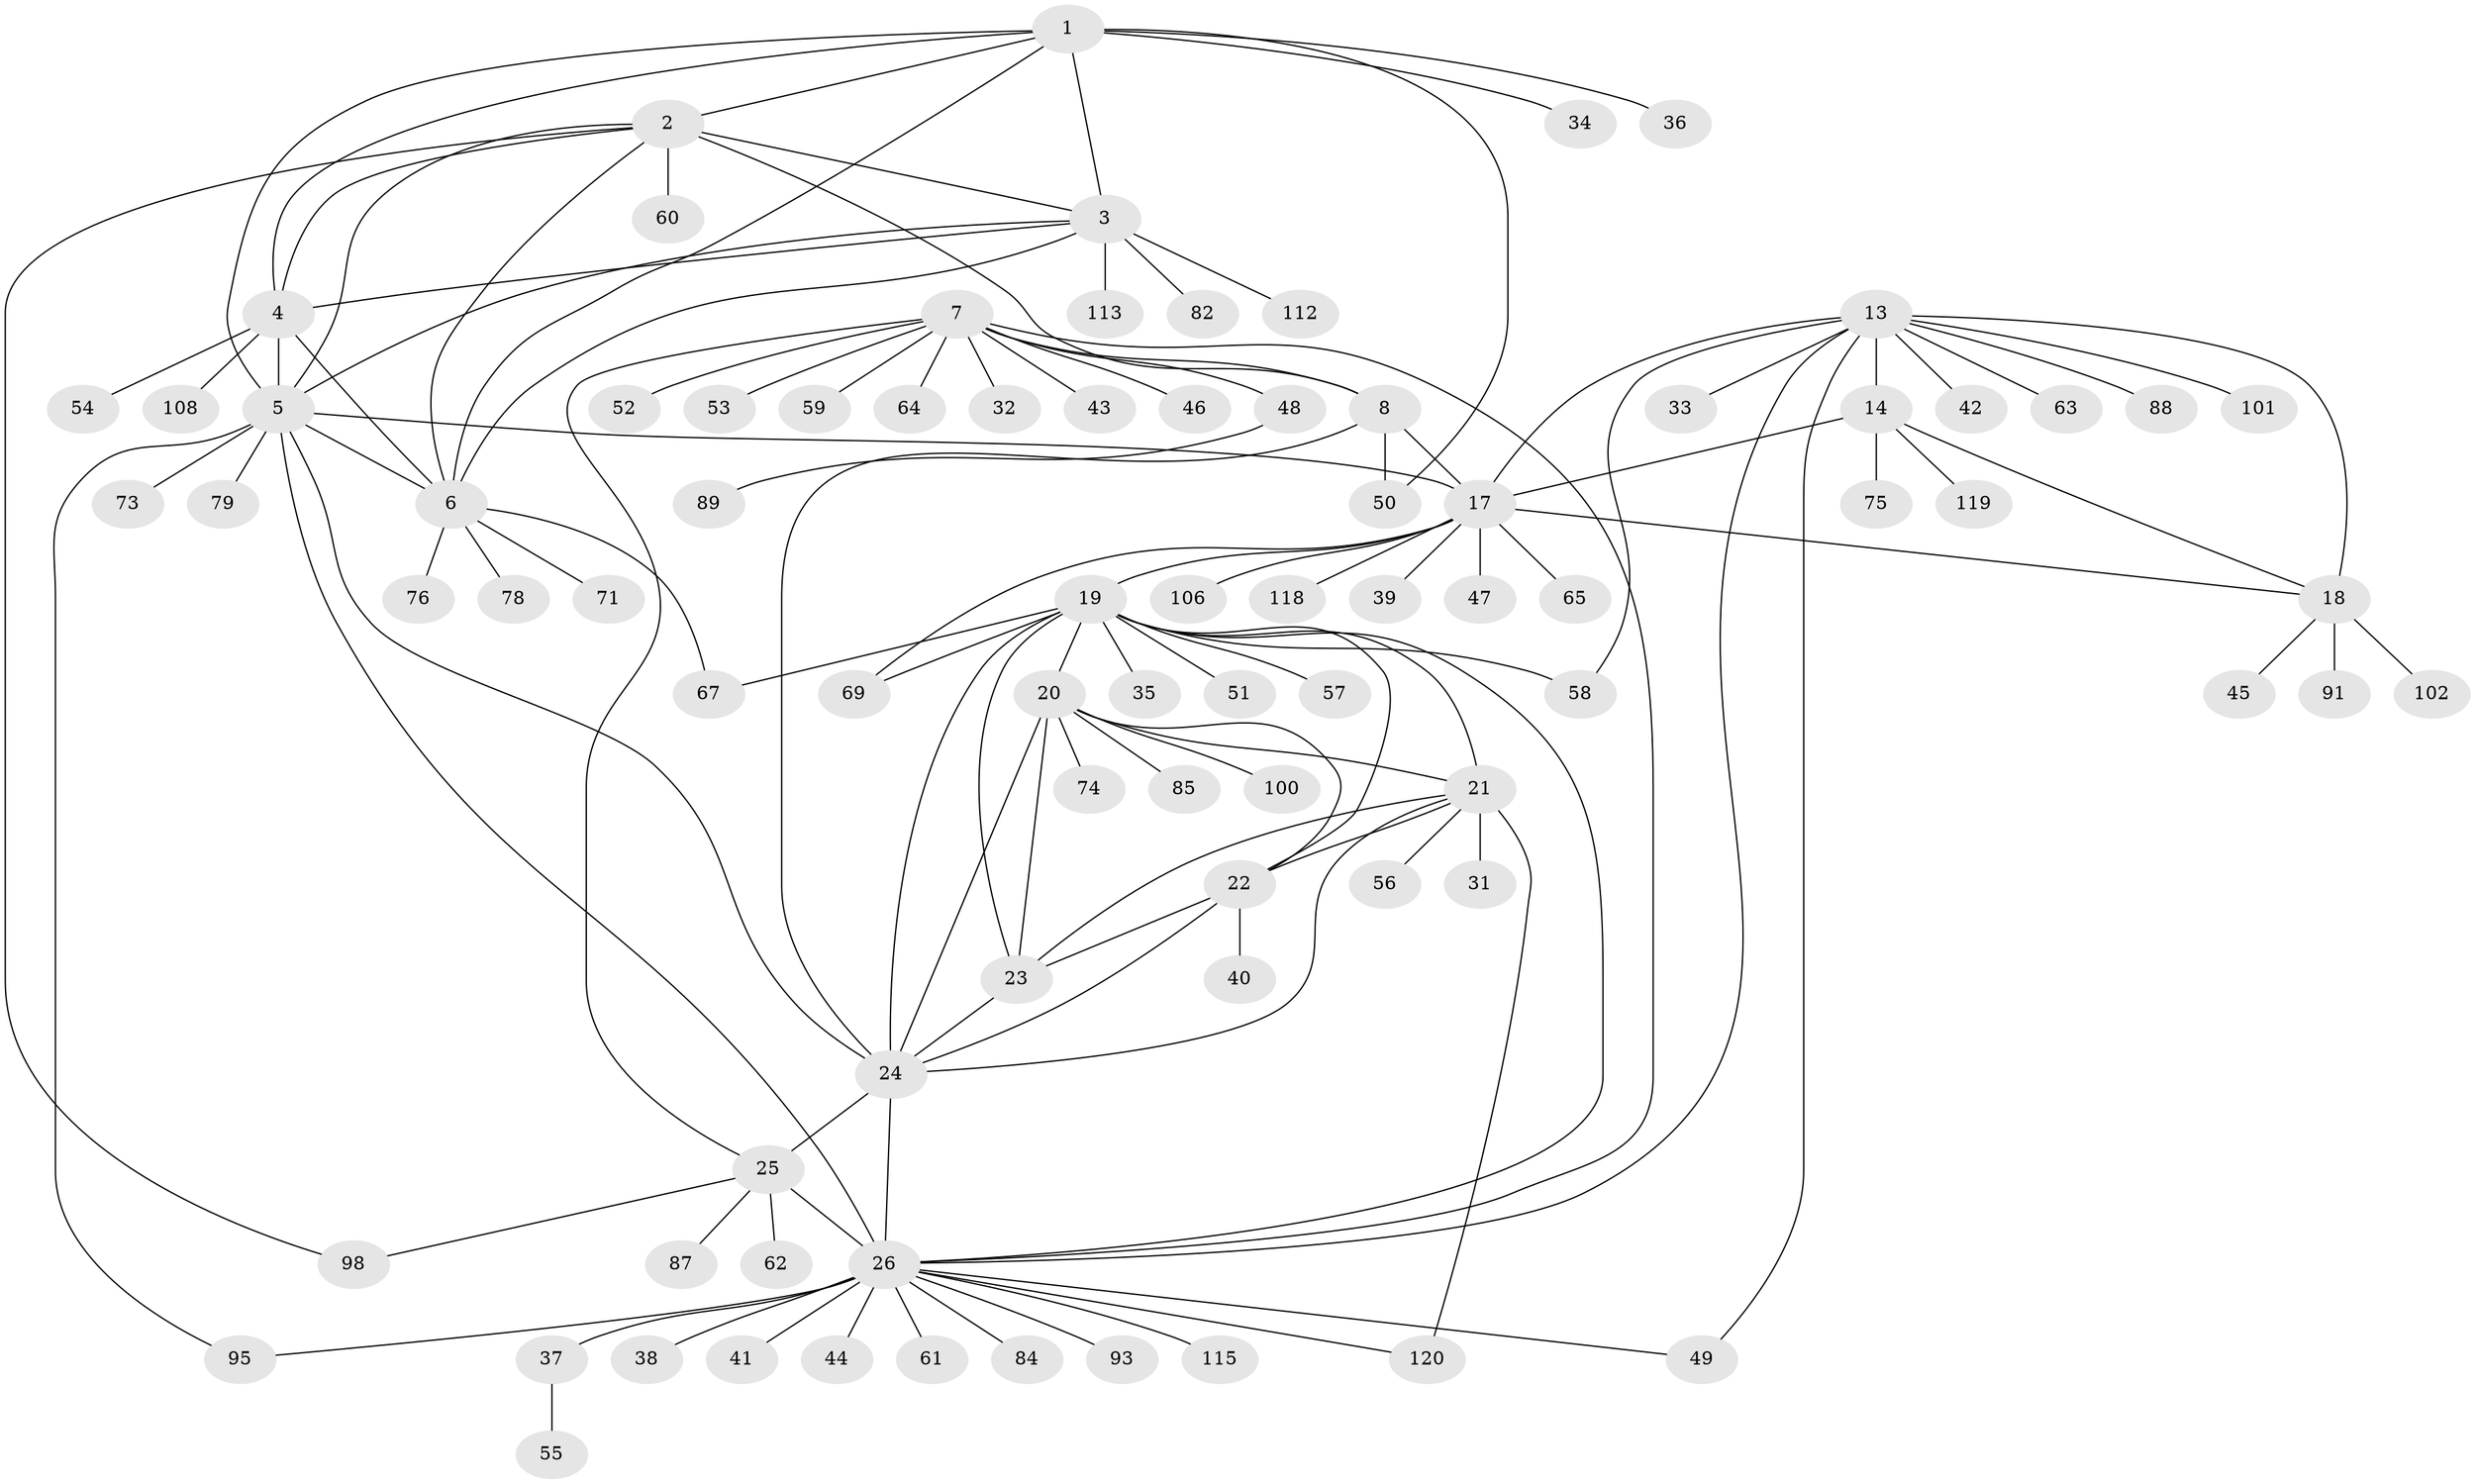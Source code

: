 // original degree distribution, {8: 0.05737704918032787, 9: 0.040983606557377046, 7: 0.040983606557377046, 11: 0.040983606557377046, 6: 0.02459016393442623, 10: 0.02459016393442623, 14: 0.00819672131147541, 13: 0.00819672131147541, 1: 0.5819672131147541, 2: 0.16393442622950818, 3: 0.00819672131147541}
// Generated by graph-tools (version 1.1) at 2025/19/03/04/25 18:19:42]
// undirected, 85 vertices, 124 edges
graph export_dot {
graph [start="1"]
  node [color=gray90,style=filled];
  1;
  2;
  3;
  4;
  5;
  6;
  7 [super="+10+11+9"];
  8 [super="+12"];
  13 [super="+15+16+99"];
  14;
  17;
  18;
  19;
  20;
  21;
  22 [super="+83+109+81+103+90"];
  23 [super="+70"];
  24;
  25;
  26 [super="+29+28+27"];
  31;
  32;
  33;
  34;
  35;
  36;
  37;
  38;
  39;
  40;
  41;
  42 [super="+116"];
  43;
  44;
  45;
  46;
  47;
  48;
  49;
  50;
  51;
  52;
  53;
  54;
  55;
  56;
  57;
  58;
  59;
  60;
  61;
  62;
  63;
  64;
  65;
  67;
  69;
  71 [super="+96"];
  73;
  74;
  75 [super="+80"];
  76;
  78;
  79;
  82;
  84;
  85;
  87;
  88;
  89;
  91;
  93;
  95;
  98 [super="+104"];
  100;
  101;
  102;
  106;
  108;
  112;
  113;
  115;
  118;
  119;
  120;
  1 -- 2;
  1 -- 3;
  1 -- 4;
  1 -- 5;
  1 -- 6;
  1 -- 34;
  1 -- 36;
  1 -- 50;
  2 -- 3;
  2 -- 4;
  2 -- 5;
  2 -- 6;
  2 -- 60;
  2 -- 98;
  2 -- 8 [weight=2];
  3 -- 4;
  3 -- 5;
  3 -- 6;
  3 -- 82;
  3 -- 112;
  3 -- 113;
  4 -- 5;
  4 -- 6;
  4 -- 54;
  4 -- 108;
  5 -- 6;
  5 -- 17;
  5 -- 24;
  5 -- 26;
  5 -- 73;
  5 -- 79;
  5 -- 95;
  6 -- 67;
  6 -- 71;
  6 -- 76;
  6 -- 78;
  7 -- 8 [weight=8];
  7 -- 48;
  7 -- 64;
  7 -- 52;
  7 -- 43;
  7 -- 32;
  7 -- 46;
  7 -- 53;
  7 -- 25;
  7 -- 59;
  7 -- 26;
  8 -- 17;
  8 -- 50;
  8 -- 24;
  13 -- 14 [weight=3];
  13 -- 17 [weight=3];
  13 -- 18 [weight=3];
  13 -- 33;
  13 -- 58;
  13 -- 63;
  13 -- 101;
  13 -- 49;
  13 -- 88;
  13 -- 42;
  13 -- 26 [weight=2];
  14 -- 17;
  14 -- 18;
  14 -- 75;
  14 -- 119;
  17 -- 18;
  17 -- 19;
  17 -- 39;
  17 -- 47;
  17 -- 65;
  17 -- 69;
  17 -- 106;
  17 -- 118;
  18 -- 45;
  18 -- 91;
  18 -- 102;
  19 -- 20;
  19 -- 21;
  19 -- 22;
  19 -- 23;
  19 -- 24;
  19 -- 35;
  19 -- 51;
  19 -- 57;
  19 -- 58;
  19 -- 67;
  19 -- 69;
  19 -- 26;
  20 -- 21;
  20 -- 22;
  20 -- 23;
  20 -- 24;
  20 -- 74;
  20 -- 85;
  20 -- 100;
  21 -- 22;
  21 -- 23;
  21 -- 24;
  21 -- 31;
  21 -- 56;
  21 -- 120;
  22 -- 23;
  22 -- 24;
  22 -- 40;
  23 -- 24;
  24 -- 25;
  24 -- 26;
  25 -- 26 [weight=5];
  25 -- 62;
  25 -- 87;
  25 -- 98;
  26 -- 41;
  26 -- 84;
  26 -- 93;
  26 -- 115;
  26 -- 37;
  26 -- 38;
  26 -- 95;
  26 -- 49;
  26 -- 120;
  26 -- 61;
  26 -- 44;
  37 -- 55;
  48 -- 89;
}
